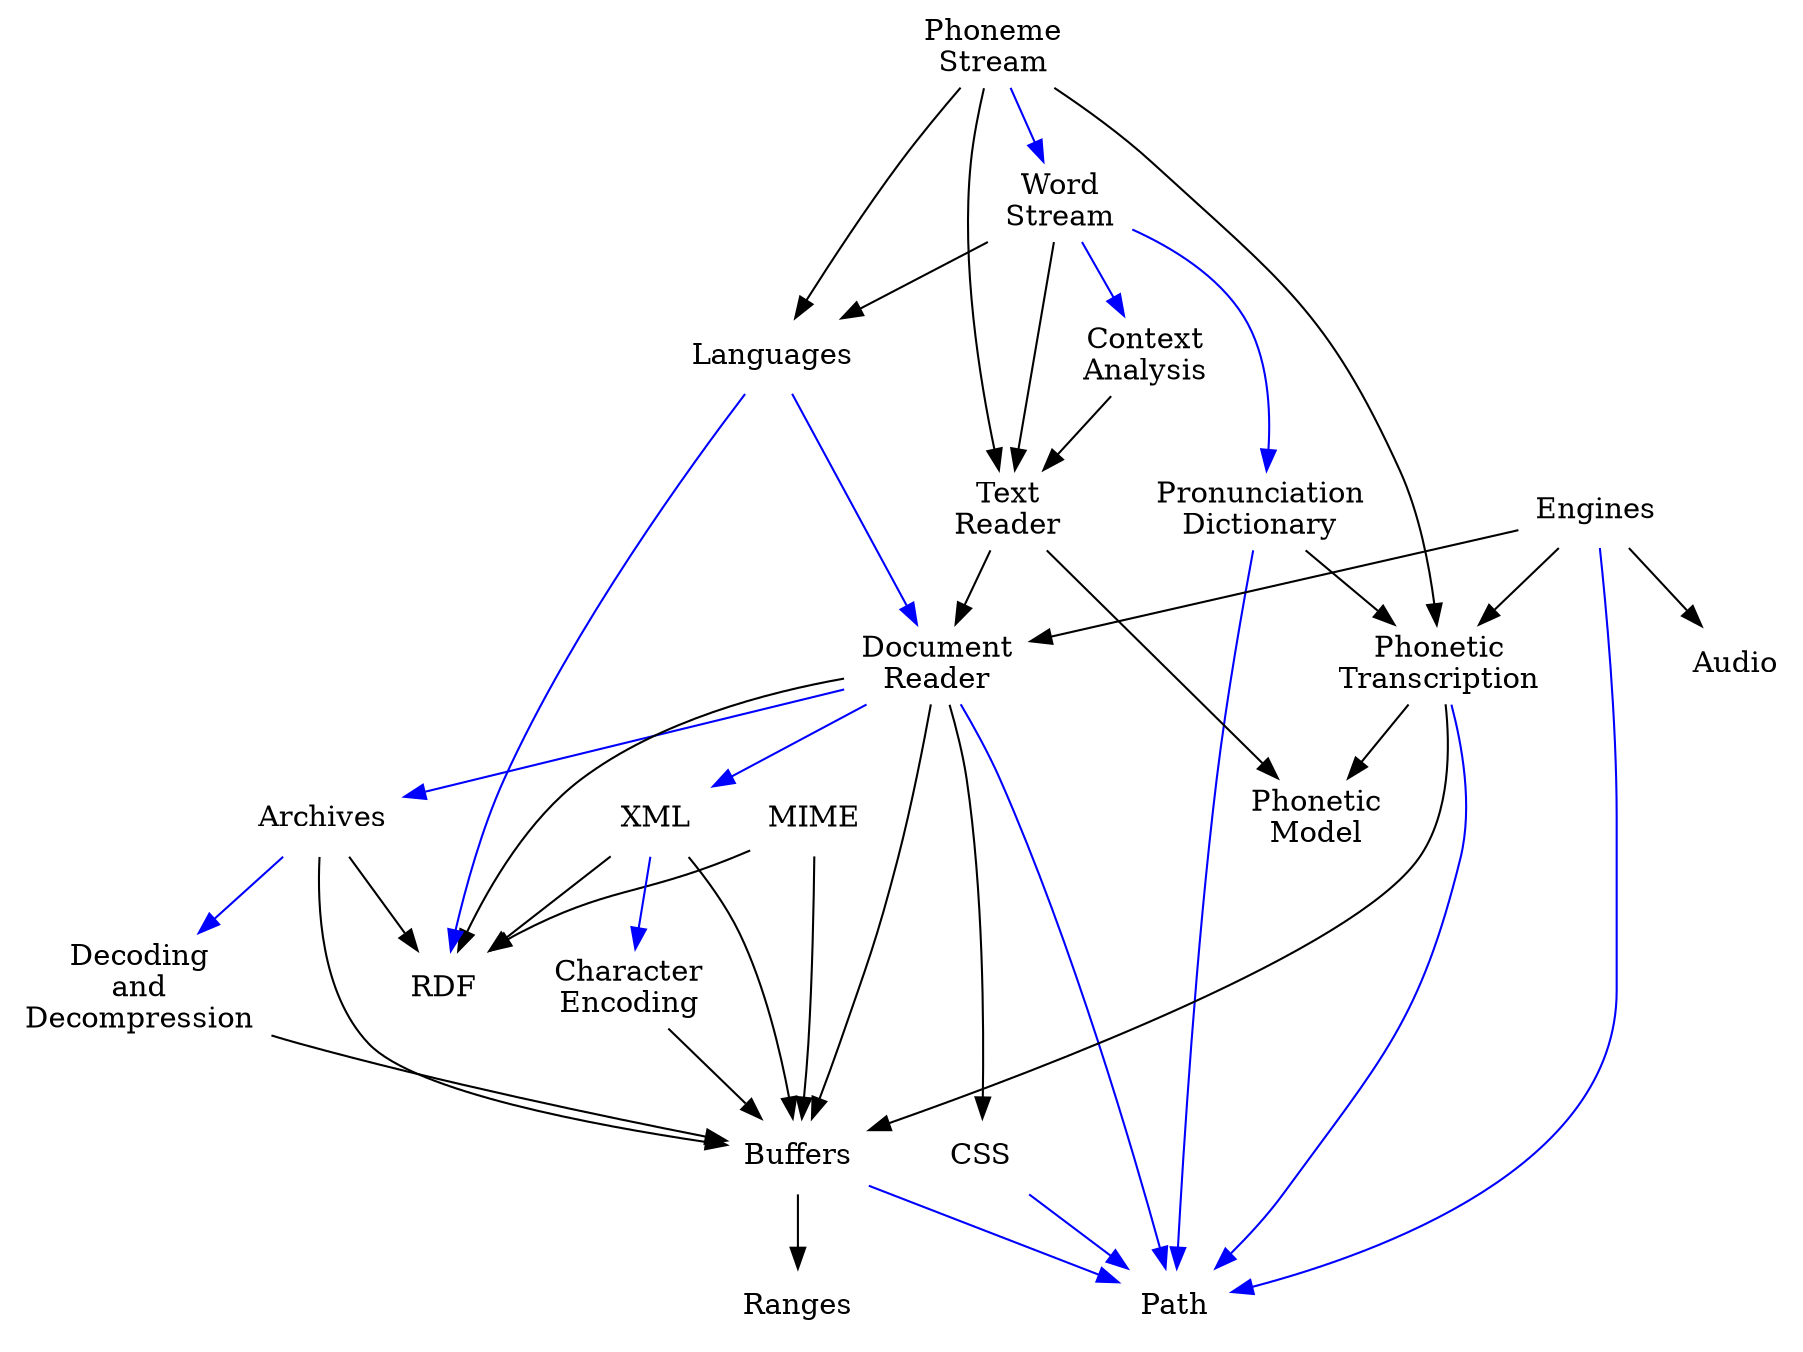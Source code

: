 digraph "Architecture" {

	archives               [shape=none, label="Archives", URL="group__archives.html"]
	audio                  [shape=none, label="Audio", URL="group__audio.html"]
	buffers                [shape=none, label="Buffers", URL="group__buffers.html"]
	encoding               [shape=none, label="Character&#x0A;Encoding", URL="group__encoding.html"]
	css                    [shape=none, label="CSS", URL="group__css.html"]
	decoders               [shape=none, label="Decoding&#x0A;and&#x0A;Decompression", URL="group__decoders.html"]
	dictionary             [shape=none, label="Pronunciation&#x0A;Dictionary", URL="group__dictionary.html"]
	document_reader        [shape=none, label="Document&#x0A;Reader", URL="group__document__reader.html"]
	languages              [shape=none, label="Languages", URL="group__languages.html"]
	mime                   [shape=none, label="MIME", URL="group__mime.html"]
	path                   [shape=none, label="Path", URL="group__path.html"]
	phoneme_model          [shape=none, label="Phonetic&#x0A;Model", URL="group__phoneme.html"]
	phoneme_transcription  [shape=none, label="Phonetic&#x0A;Transcription", URL="group__phonetic__transcription.html"]
	ranges                 [shape=none, label="Ranges", URL="group__ranges.html"]
	rdf                    [shape=none, label="RDF", URL="group__rdf.html"]
	text_reader            [shape=none, label="Text&#x0A;Reader", URL="group__text__reader.html"]
	context_analysis       [shape=none, label="Context&#x0A;Analysis", URL="group__context__analysis.html"]
	word_stream            [shape=none, label="Word&#x0A;Stream", URL="group__word__stream.html"]
	phoneme_stream         [shape=none, label="Phoneme&#x0A;Stream", URL="group__phoneme__stream.html"]
	tts_engines            [shape=none, label="Engines", URL="group__tts__engines.html"]
	xml                    [shape=none, label="XML", URL="group__xml.html"]

	// usage (API)

	buffers -> ranges [color=black]

	archives -> buffers [color=black]
	archives -> rdf [color=black]

	decoders -> buffers [color=black]

	encoding -> buffers [color=black]

//	dictionary -> buffers [color=black] // transitive dependency
//	dictionary -> phoneme_model [color=black] // transitive dependency
	dictionary -> phoneme_transcription [color=black]

	document_reader -> buffers [color=black]
	document_reader -> rdf     [color=black]
	document_reader -> css     [color=black]

	mime -> buffers [color=black]
	mime -> rdf [color=black]

	phoneme_transcription -> buffers [color=black]
	phoneme_transcription -> phoneme_model [color=black]

	xml -> buffers [color=black]
	xml -> rdf [color=black]

//	text_reader -> buffers [color=black] // transitive dependency
//	text_reader -> ranges [color=black] // transitive dependency
	text_reader -> phoneme_model [color=black]
	text_reader -> document_reader [color=black]

//	context_analysis -> document_reader [color=black] // transitive dependency
	context_analysis -> text_reader [color=black]

//	word_stream -> document_reader [color=black] // transitive dependency
	word_stream -> text_reader [color=black]
	word_stream -> languages [color=black]

//	phoneme_stream -> document_reader [color=black] // transitive dependency
	phoneme_stream -> text_reader [color=black]
	phoneme_stream -> languages [color=black]
	phoneme_stream -> phoneme_transcription [color=black]

	tts_engines -> document_reader [color=black]
	tts_engines -> audio [color=black]
//	tts_engines -> rdf [color=black] // transitive dependency
	tts_engines -> phoneme_transcription [color=black]

	// usage (implementation)

	archives -> decoders [color=blue]

	buffers -> path [color=blue]

	css -> path [color=blue]

	dictionary -> path [color=blue]

	document_reader -> archives [color=blue]
//	document_reader -> encoding [color=blue] // transitive dependency
//	document_reader -> decoders [color=blue] // transitive dependency
	document_reader -> path [color=blue]
	document_reader -> xml [color=blue]

	languages -> rdf [color=blue]
	languages -> document_reader [color=blue]
//	languages -> path [color=blue] // transitive dependency

	phoneme_transcription -> path [color=blue]

	tts_engines -> path [color=blue]

//	word_stream -> path [color=blue] // transitive dependency
	word_stream -> context_analysis [color=blue]
	word_stream -> dictionary [color=blue]

//	phoneme_stream -> path [color=blue] // transitive dependency
	phoneme_stream -> word_stream [color=blue]
//	phoneme_stream -> dictionary [color=blue] // transitive dependency

	xml -> encoding [color=blue]

}
